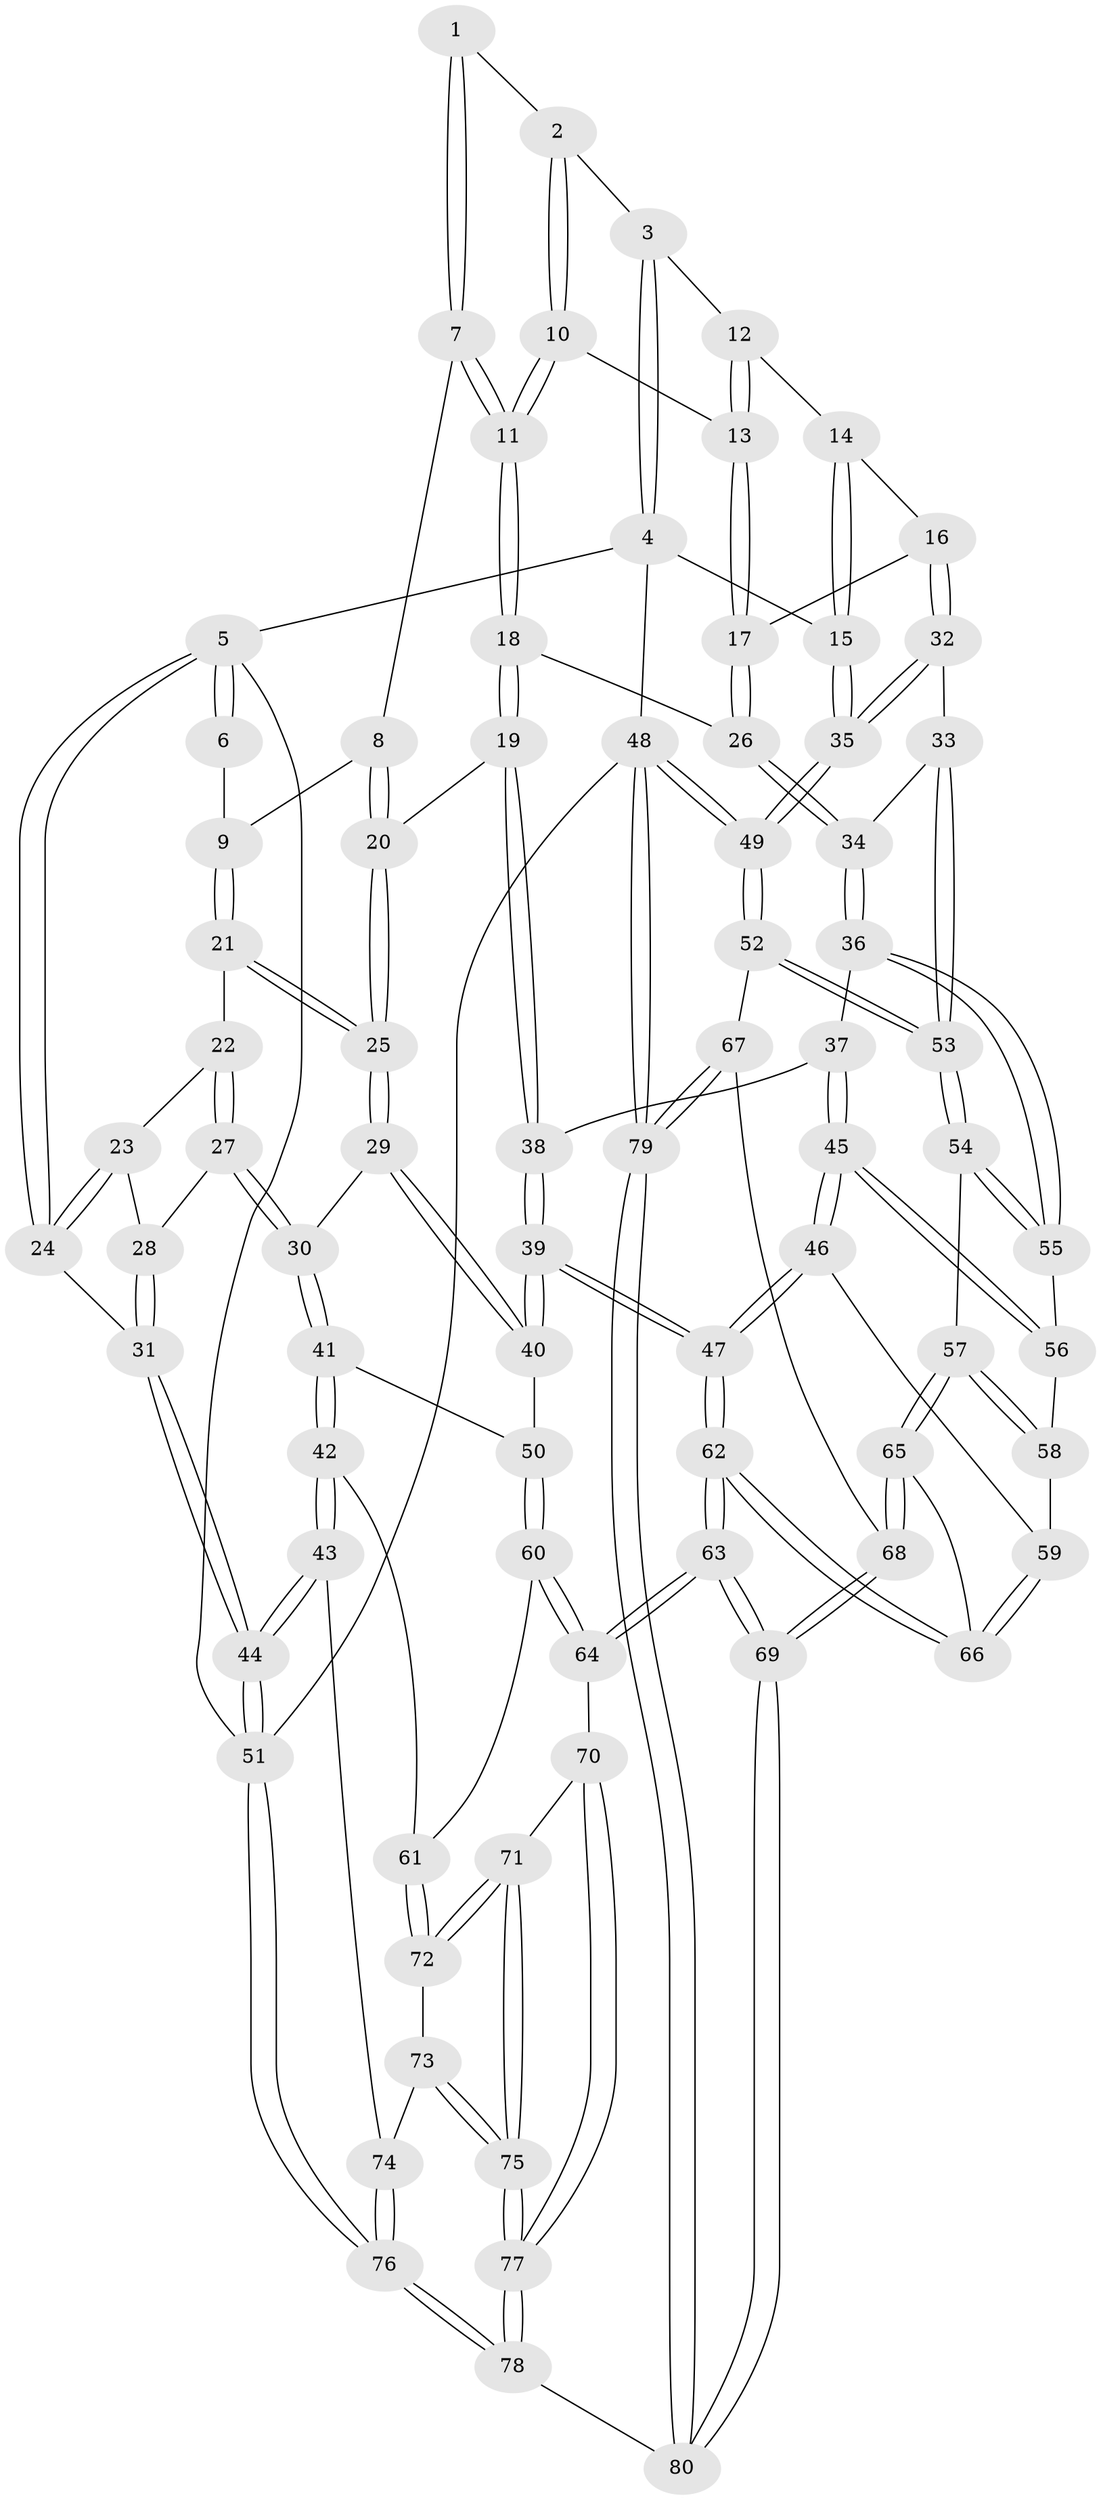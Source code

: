 // coarse degree distribution, {3: 0.08333333333333333, 4: 0.3333333333333333, 5: 0.5, 6: 0.08333333333333333}
// Generated by graph-tools (version 1.1) at 2025/52/02/27/25 19:52:36]
// undirected, 80 vertices, 197 edges
graph export_dot {
graph [start="1"]
  node [color=gray90,style=filled];
  1 [pos="+0.7229752696470118+0"];
  2 [pos="+0.8757252638130141+0"];
  3 [pos="+0.8804466163299806+0"];
  4 [pos="+1+0"];
  5 [pos="+0+0"];
  6 [pos="+0.3609262906252868+0"];
  7 [pos="+0.6486398825221809+0.039698999338690436"];
  8 [pos="+0.522873470430459+0.11646027883306621"];
  9 [pos="+0.3824007783141374+0.09196323010101151"];
  10 [pos="+0.7981482041719788+0.23082878568880974"];
  11 [pos="+0.7366180362686362+0.24371788785311435"];
  12 [pos="+0.889415891245275+0.16369508098180535"];
  13 [pos="+0.8078279446826189+0.2328135157618013"];
  14 [pos="+0.9818423861006922+0.12821892696367707"];
  15 [pos="+1+0"];
  16 [pos="+0.9332577648729318+0.30395162374796536"];
  17 [pos="+0.910063269906322+0.297791446972789"];
  18 [pos="+0.628064267324801+0.3576942654434483"];
  19 [pos="+0.6257071733353431+0.3597289528816503"];
  20 [pos="+0.6107372653483638+0.3593034295556124"];
  21 [pos="+0.37642078679861+0.10045842009420052"];
  22 [pos="+0.23844785405112906+0.20179105365199423"];
  23 [pos="+0+0"];
  24 [pos="+0+0"];
  25 [pos="+0.5189190529870352+0.3901069107021143"];
  26 [pos="+0.8463084222513196+0.38707134963097045"];
  27 [pos="+0.23559569206128422+0.363355992982781"];
  28 [pos="+0.07035356495222006+0.3268654420254888"];
  29 [pos="+0.45422191190611316+0.43423980345722474"];
  30 [pos="+0.2543061916331581+0.4084531861109766"];
  31 [pos="+0+0.3864300027399383"];
  32 [pos="+1+0.40858975279529564"];
  33 [pos="+0.8771108702542377+0.5259586548158374"];
  34 [pos="+0.8422183115664067+0.5256336069803621"];
  35 [pos="+1+0.4147442245851237"];
  36 [pos="+0.8415721122545214+0.5257844413092466"];
  37 [pos="+0.7313907161784378+0.4849766013281904"];
  38 [pos="+0.6728241620066037+0.42689233295399703"];
  39 [pos="+0.5715940353845514+0.7114179340917197"];
  40 [pos="+0.47678639559480446+0.5719229093194391"];
  41 [pos="+0.1917590763642176+0.5086741160609286"];
  42 [pos="+0.08220547375922649+0.6237188454865538"];
  43 [pos="+0.01975204519675791+0.6460488513864828"];
  44 [pos="+0+0.6496202621939816"];
  45 [pos="+0.6730983427081564+0.6491954178652283"];
  46 [pos="+0.6571011559918131+0.670656412945738"];
  47 [pos="+0.5775778500814772+0.7242382138216195"];
  48 [pos="+1+1"];
  49 [pos="+1+0.6946306143186826"];
  50 [pos="+0.36435365045194645+0.6501628706839885"];
  51 [pos="+0+1"];
  52 [pos="+0.970525896208216+0.6988740295152426"];
  53 [pos="+0.9545640832289808+0.6883152699076394"];
  54 [pos="+0.8379253529727596+0.6978242439941632"];
  55 [pos="+0.8250162383780419+0.574235702918905"];
  56 [pos="+0.781022585468049+0.6165185748992836"];
  57 [pos="+0.8352961550452452+0.7005628972014504"];
  58 [pos="+0.7701781840033922+0.675212897276327"];
  59 [pos="+0.7490840447214571+0.6824200810844917"];
  60 [pos="+0.33883072222767086+0.7420919816068791"];
  61 [pos="+0.17796271530301666+0.687152790453475"];
  62 [pos="+0.5651042149455549+0.8410238650393378"];
  63 [pos="+0.5631839879564262+0.8481858220802918"];
  64 [pos="+0.3949216443298371+0.8184694380008622"];
  65 [pos="+0.821921104467115+0.7393803068567975"];
  66 [pos="+0.7737606076616468+0.7409931213197962"];
  67 [pos="+0.88104925658752+0.8510026888402695"];
  68 [pos="+0.8566610901065591+0.8388605307900859"];
  69 [pos="+0.5736415527504174+0.8724668030390828"];
  70 [pos="+0.3238951195870757+0.8663283520999153"];
  71 [pos="+0.29763176577928446+0.8630176704248613"];
  72 [pos="+0.23982974076562183+0.8424937773073197"];
  73 [pos="+0.16698213700266554+0.8724995008355961"];
  74 [pos="+0.1272373757363044+0.8586444389759712"];
  75 [pos="+0.19895666267253997+0.9262900024049957"];
  76 [pos="+0+1"];
  77 [pos="+0.23323744805155958+1"];
  78 [pos="+0.21791402847041735+1"];
  79 [pos="+1+1"];
  80 [pos="+0.5987370461251872+1"];
  1 -- 2;
  1 -- 7;
  1 -- 7;
  2 -- 3;
  2 -- 10;
  2 -- 10;
  3 -- 4;
  3 -- 4;
  3 -- 12;
  4 -- 5;
  4 -- 15;
  4 -- 48;
  5 -- 6;
  5 -- 6;
  5 -- 24;
  5 -- 24;
  5 -- 51;
  6 -- 9;
  7 -- 8;
  7 -- 11;
  7 -- 11;
  8 -- 9;
  8 -- 20;
  8 -- 20;
  9 -- 21;
  9 -- 21;
  10 -- 11;
  10 -- 11;
  10 -- 13;
  11 -- 18;
  11 -- 18;
  12 -- 13;
  12 -- 13;
  12 -- 14;
  13 -- 17;
  13 -- 17;
  14 -- 15;
  14 -- 15;
  14 -- 16;
  15 -- 35;
  15 -- 35;
  16 -- 17;
  16 -- 32;
  16 -- 32;
  17 -- 26;
  17 -- 26;
  18 -- 19;
  18 -- 19;
  18 -- 26;
  19 -- 20;
  19 -- 38;
  19 -- 38;
  20 -- 25;
  20 -- 25;
  21 -- 22;
  21 -- 25;
  21 -- 25;
  22 -- 23;
  22 -- 27;
  22 -- 27;
  23 -- 24;
  23 -- 24;
  23 -- 28;
  24 -- 31;
  25 -- 29;
  25 -- 29;
  26 -- 34;
  26 -- 34;
  27 -- 28;
  27 -- 30;
  27 -- 30;
  28 -- 31;
  28 -- 31;
  29 -- 30;
  29 -- 40;
  29 -- 40;
  30 -- 41;
  30 -- 41;
  31 -- 44;
  31 -- 44;
  32 -- 33;
  32 -- 35;
  32 -- 35;
  33 -- 34;
  33 -- 53;
  33 -- 53;
  34 -- 36;
  34 -- 36;
  35 -- 49;
  35 -- 49;
  36 -- 37;
  36 -- 55;
  36 -- 55;
  37 -- 38;
  37 -- 45;
  37 -- 45;
  38 -- 39;
  38 -- 39;
  39 -- 40;
  39 -- 40;
  39 -- 47;
  39 -- 47;
  40 -- 50;
  41 -- 42;
  41 -- 42;
  41 -- 50;
  42 -- 43;
  42 -- 43;
  42 -- 61;
  43 -- 44;
  43 -- 44;
  43 -- 74;
  44 -- 51;
  44 -- 51;
  45 -- 46;
  45 -- 46;
  45 -- 56;
  45 -- 56;
  46 -- 47;
  46 -- 47;
  46 -- 59;
  47 -- 62;
  47 -- 62;
  48 -- 49;
  48 -- 49;
  48 -- 79;
  48 -- 79;
  48 -- 51;
  49 -- 52;
  49 -- 52;
  50 -- 60;
  50 -- 60;
  51 -- 76;
  51 -- 76;
  52 -- 53;
  52 -- 53;
  52 -- 67;
  53 -- 54;
  53 -- 54;
  54 -- 55;
  54 -- 55;
  54 -- 57;
  55 -- 56;
  56 -- 58;
  57 -- 58;
  57 -- 58;
  57 -- 65;
  57 -- 65;
  58 -- 59;
  59 -- 66;
  59 -- 66;
  60 -- 61;
  60 -- 64;
  60 -- 64;
  61 -- 72;
  61 -- 72;
  62 -- 63;
  62 -- 63;
  62 -- 66;
  62 -- 66;
  63 -- 64;
  63 -- 64;
  63 -- 69;
  63 -- 69;
  64 -- 70;
  65 -- 66;
  65 -- 68;
  65 -- 68;
  67 -- 68;
  67 -- 79;
  67 -- 79;
  68 -- 69;
  68 -- 69;
  69 -- 80;
  69 -- 80;
  70 -- 71;
  70 -- 77;
  70 -- 77;
  71 -- 72;
  71 -- 72;
  71 -- 75;
  71 -- 75;
  72 -- 73;
  73 -- 74;
  73 -- 75;
  73 -- 75;
  74 -- 76;
  74 -- 76;
  75 -- 77;
  75 -- 77;
  76 -- 78;
  76 -- 78;
  77 -- 78;
  77 -- 78;
  78 -- 80;
  79 -- 80;
  79 -- 80;
}
